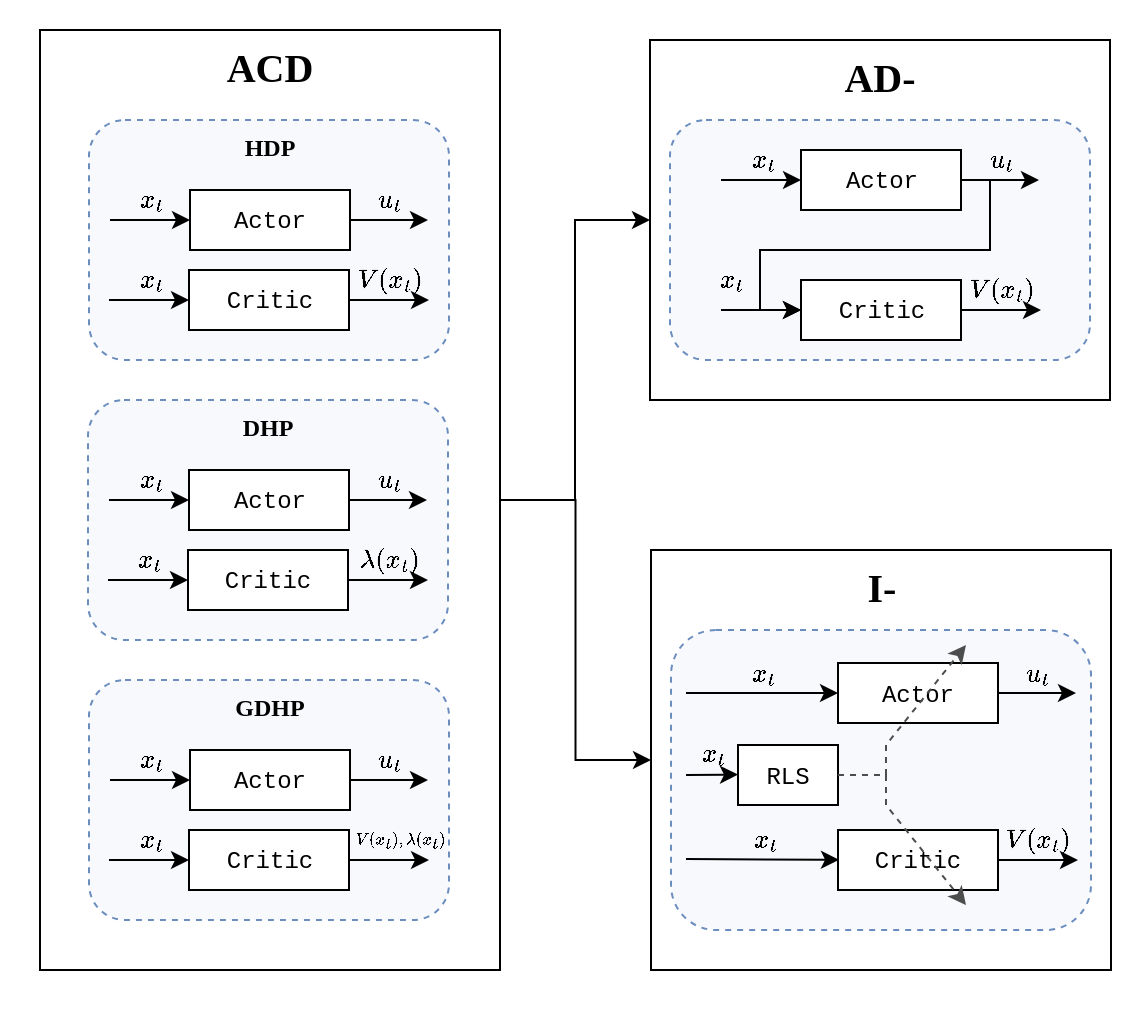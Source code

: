 <mxfile version="23.1.5" type="device">
  <diagram name="Page-1" id="u0XEVq04qdEN7g_LPaCo">
    <mxGraphModel dx="1195" dy="697" grid="1" gridSize="10" guides="1" tooltips="1" connect="1" arrows="1" fold="1" page="1" pageScale="1" pageWidth="850" pageHeight="1100" math="1" shadow="0">
      <root>
        <mxCell id="0" />
        <mxCell id="1" parent="0" />
        <mxCell id="7rltvQfId2yCLwZndJaO-114" value="" style="rounded=0;whiteSpace=wrap;html=1;strokeColor=none;" parent="1" vertex="1">
          <mxGeometry x="60" y="90" width="570" height="505" as="geometry" />
        </mxCell>
        <mxCell id="KcuDzsZJV5hjd9wzVcxd-1" style="edgeStyle=orthogonalEdgeStyle;rounded=0;orthogonalLoop=1;jettySize=auto;html=1;" edge="1" parent="1" source="7rltvQfId2yCLwZndJaO-55" target="7rltvQfId2yCLwZndJaO-85">
          <mxGeometry relative="1" as="geometry" />
        </mxCell>
        <mxCell id="KcuDzsZJV5hjd9wzVcxd-2" style="edgeStyle=orthogonalEdgeStyle;rounded=0;orthogonalLoop=1;jettySize=auto;html=1;" edge="1" parent="1" source="7rltvQfId2yCLwZndJaO-55" target="7rltvQfId2yCLwZndJaO-57">
          <mxGeometry relative="1" as="geometry" />
        </mxCell>
        <mxCell id="7rltvQfId2yCLwZndJaO-55" value="&lt;b&gt;&lt;font style=&quot;font-size: 20px;&quot; face=&quot;Times New Roman&quot;&gt;ACD&lt;/font&gt;&lt;/b&gt;" style="rounded=0;whiteSpace=wrap;html=1;verticalAlign=top;" parent="1" vertex="1">
          <mxGeometry x="80" y="105" width="230" height="470" as="geometry" />
        </mxCell>
        <mxCell id="7rltvQfId2yCLwZndJaO-32" value="&lt;b&gt;&lt;font face=&quot;Times New Roman&quot;&gt;HDP&lt;/font&gt;&lt;/b&gt;" style="rounded=1;whiteSpace=wrap;html=1;fillColor=#F7F9FC;strokeColor=#6c8ebf;horizontal=1;verticalAlign=top;dashed=1;" parent="1" vertex="1">
          <mxGeometry x="104.5" y="150" width="180" height="120" as="geometry" />
        </mxCell>
        <mxCell id="7rltvQfId2yCLwZndJaO-4" style="edgeStyle=orthogonalEdgeStyle;rounded=0;orthogonalLoop=1;jettySize=auto;html=1;labelBackgroundColor=none;" parent="1" edge="1">
          <mxGeometry relative="1" as="geometry">
            <mxPoint x="274" y="200" as="targetPoint" />
            <mxPoint x="234" y="200" as="sourcePoint" />
            <Array as="points">
              <mxPoint x="254.5" y="200" />
              <mxPoint x="254.5" y="200" />
            </Array>
          </mxGeometry>
        </mxCell>
        <mxCell id="7rltvQfId2yCLwZndJaO-12" value="$$u_t$$" style="edgeLabel;html=1;align=center;verticalAlign=middle;resizable=0;points=[];labelBackgroundColor=none;" parent="7rltvQfId2yCLwZndJaO-4" vertex="1" connectable="0">
          <mxGeometry x="-0.309" relative="1" as="geometry">
            <mxPoint x="6" y="-10" as="offset" />
          </mxGeometry>
        </mxCell>
        <mxCell id="7rltvQfId2yCLwZndJaO-1" value="&lt;font face=&quot;Courier New&quot;&gt;Actor&lt;/font&gt;" style="rounded=0;whiteSpace=wrap;html=1;" parent="1" vertex="1">
          <mxGeometry x="155" y="185" width="80" height="30" as="geometry" />
        </mxCell>
        <mxCell id="7rltvQfId2yCLwZndJaO-3" value="$$x_t$$" style="endArrow=classic;html=1;rounded=0;labelBackgroundColor=none;" parent="1" target="7rltvQfId2yCLwZndJaO-1" edge="1">
          <mxGeometry y="10" width="50" height="50" relative="1" as="geometry">
            <mxPoint x="115" y="200" as="sourcePoint" />
            <mxPoint x="165" y="209.8" as="targetPoint" />
            <mxPoint as="offset" />
          </mxGeometry>
        </mxCell>
        <mxCell id="7rltvQfId2yCLwZndJaO-5" value="&lt;div&gt;&lt;br/&gt;&lt;/div&gt;" style="edgeLabel;html=1;align=center;verticalAlign=middle;resizable=0;points=[];" parent="7rltvQfId2yCLwZndJaO-3" vertex="1" connectable="0">
          <mxGeometry x="-0.4" y="1" relative="1" as="geometry">
            <mxPoint as="offset" />
          </mxGeometry>
        </mxCell>
        <mxCell id="7rltvQfId2yCLwZndJaO-13" style="edgeStyle=orthogonalEdgeStyle;rounded=0;orthogonalLoop=1;jettySize=auto;html=1;" parent="1" source="7rltvQfId2yCLwZndJaO-15" edge="1">
          <mxGeometry relative="1" as="geometry">
            <mxPoint x="274.5" y="240" as="targetPoint" />
          </mxGeometry>
        </mxCell>
        <mxCell id="7rltvQfId2yCLwZndJaO-14" value="$$V(x_t)$$" style="edgeLabel;html=1;align=center;verticalAlign=middle;resizable=0;points=[];labelBackgroundColor=none;" parent="7rltvQfId2yCLwZndJaO-13" vertex="1" connectable="0">
          <mxGeometry x="-0.309" relative="1" as="geometry">
            <mxPoint x="6" y="-10" as="offset" />
          </mxGeometry>
        </mxCell>
        <mxCell id="7rltvQfId2yCLwZndJaO-15" value="&lt;font face=&quot;Courier New&quot;&gt;Critic&lt;/font&gt;" style="rounded=0;whiteSpace=wrap;html=1;" parent="1" vertex="1">
          <mxGeometry x="154.5" y="225" width="80" height="30" as="geometry" />
        </mxCell>
        <mxCell id="7rltvQfId2yCLwZndJaO-16" value="$$x_t$$" style="endArrow=classic;html=1;rounded=0;labelBackgroundColor=none;" parent="1" edge="1">
          <mxGeometry y="10" width="50" height="50" relative="1" as="geometry">
            <mxPoint x="114.5" y="240" as="sourcePoint" />
            <mxPoint x="154.5" y="240" as="targetPoint" />
            <mxPoint as="offset" />
          </mxGeometry>
        </mxCell>
        <mxCell id="7rltvQfId2yCLwZndJaO-17" value="&lt;div&gt;&lt;br/&gt;&lt;/div&gt;" style="edgeLabel;html=1;align=center;verticalAlign=middle;resizable=0;points=[];" parent="7rltvQfId2yCLwZndJaO-16" vertex="1" connectable="0">
          <mxGeometry x="-0.4" y="1" relative="1" as="geometry">
            <mxPoint as="offset" />
          </mxGeometry>
        </mxCell>
        <mxCell id="7rltvQfId2yCLwZndJaO-33" value="&lt;b&gt;&lt;font face=&quot;Times New Roman&quot;&gt;DHP&lt;/font&gt;&lt;/b&gt;" style="rounded=1;whiteSpace=wrap;html=1;fillColor=#F7F9FC;strokeColor=#6c8ebf;horizontal=1;verticalAlign=top;dashed=1;" parent="1" vertex="1">
          <mxGeometry x="104" y="290" width="180" height="120" as="geometry" />
        </mxCell>
        <mxCell id="7rltvQfId2yCLwZndJaO-34" style="edgeStyle=orthogonalEdgeStyle;rounded=0;orthogonalLoop=1;jettySize=auto;html=1;labelBackgroundColor=none;" parent="1" edge="1">
          <mxGeometry relative="1" as="geometry">
            <mxPoint x="273.5" y="340" as="targetPoint" />
            <mxPoint x="233.5" y="340" as="sourcePoint" />
            <Array as="points">
              <mxPoint x="254" y="340" />
              <mxPoint x="254" y="340" />
            </Array>
          </mxGeometry>
        </mxCell>
        <mxCell id="7rltvQfId2yCLwZndJaO-35" value="$$u_t$$" style="edgeLabel;html=1;align=center;verticalAlign=middle;resizable=0;points=[];labelBackgroundColor=none;" parent="7rltvQfId2yCLwZndJaO-34" vertex="1" connectable="0">
          <mxGeometry x="-0.309" relative="1" as="geometry">
            <mxPoint x="6" y="-10" as="offset" />
          </mxGeometry>
        </mxCell>
        <mxCell id="7rltvQfId2yCLwZndJaO-36" value="&lt;font face=&quot;Courier New&quot;&gt;Actor&lt;/font&gt;" style="rounded=0;whiteSpace=wrap;html=1;" parent="1" vertex="1">
          <mxGeometry x="154.5" y="325" width="80" height="30" as="geometry" />
        </mxCell>
        <mxCell id="7rltvQfId2yCLwZndJaO-37" value="$$x_t$$" style="endArrow=classic;html=1;rounded=0;labelBackgroundColor=none;" parent="1" target="7rltvQfId2yCLwZndJaO-36" edge="1">
          <mxGeometry y="10" width="50" height="50" relative="1" as="geometry">
            <mxPoint x="114.5" y="340" as="sourcePoint" />
            <mxPoint x="164.5" y="349.8" as="targetPoint" />
            <mxPoint as="offset" />
          </mxGeometry>
        </mxCell>
        <mxCell id="7rltvQfId2yCLwZndJaO-38" value="&lt;div&gt;&lt;br/&gt;&lt;/div&gt;" style="edgeLabel;html=1;align=center;verticalAlign=middle;resizable=0;points=[];" parent="7rltvQfId2yCLwZndJaO-37" vertex="1" connectable="0">
          <mxGeometry x="-0.4" y="1" relative="1" as="geometry">
            <mxPoint as="offset" />
          </mxGeometry>
        </mxCell>
        <mxCell id="7rltvQfId2yCLwZndJaO-39" style="edgeStyle=orthogonalEdgeStyle;rounded=0;orthogonalLoop=1;jettySize=auto;html=1;" parent="1" source="7rltvQfId2yCLwZndJaO-41" edge="1">
          <mxGeometry relative="1" as="geometry">
            <mxPoint x="274" y="380" as="targetPoint" />
          </mxGeometry>
        </mxCell>
        <mxCell id="7rltvQfId2yCLwZndJaO-40" value="$$\lambda(x_t)$$" style="edgeLabel;html=1;align=center;verticalAlign=middle;resizable=0;points=[];labelBackgroundColor=none;" parent="7rltvQfId2yCLwZndJaO-39" vertex="1" connectable="0">
          <mxGeometry x="-0.309" relative="1" as="geometry">
            <mxPoint x="6" y="-10" as="offset" />
          </mxGeometry>
        </mxCell>
        <mxCell id="7rltvQfId2yCLwZndJaO-41" value="&lt;font face=&quot;Courier New&quot;&gt;Critic&lt;/font&gt;" style="rounded=0;whiteSpace=wrap;html=1;" parent="1" vertex="1">
          <mxGeometry x="154" y="365" width="80" height="30" as="geometry" />
        </mxCell>
        <mxCell id="7rltvQfId2yCLwZndJaO-42" value="$$x_t$$" style="endArrow=classic;html=1;rounded=0;labelBackgroundColor=none;" parent="1" edge="1">
          <mxGeometry y="10" width="50" height="50" relative="1" as="geometry">
            <mxPoint x="114" y="380" as="sourcePoint" />
            <mxPoint x="154" y="380" as="targetPoint" />
            <mxPoint as="offset" />
          </mxGeometry>
        </mxCell>
        <mxCell id="7rltvQfId2yCLwZndJaO-43" value="&lt;div&gt;&lt;br/&gt;&lt;/div&gt;" style="edgeLabel;html=1;align=center;verticalAlign=middle;resizable=0;points=[];" parent="7rltvQfId2yCLwZndJaO-42" vertex="1" connectable="0">
          <mxGeometry x="-0.4" y="1" relative="1" as="geometry">
            <mxPoint as="offset" />
          </mxGeometry>
        </mxCell>
        <mxCell id="7rltvQfId2yCLwZndJaO-44" value="&lt;b&gt;&lt;font face=&quot;Times New Roman&quot;&gt;GDHP&lt;/font&gt;&lt;/b&gt;" style="rounded=1;whiteSpace=wrap;html=1;fillColor=#F7F9FC;strokeColor=#6c8ebf;horizontal=1;verticalAlign=top;dashed=1;" parent="1" vertex="1">
          <mxGeometry x="104.5" y="430" width="180" height="120" as="geometry" />
        </mxCell>
        <mxCell id="7rltvQfId2yCLwZndJaO-45" style="edgeStyle=orthogonalEdgeStyle;rounded=0;orthogonalLoop=1;jettySize=auto;html=1;labelBackgroundColor=none;" parent="1" edge="1">
          <mxGeometry relative="1" as="geometry">
            <mxPoint x="274" y="480" as="targetPoint" />
            <mxPoint x="234" y="480" as="sourcePoint" />
            <Array as="points">
              <mxPoint x="254.5" y="480" />
              <mxPoint x="254.5" y="480" />
            </Array>
          </mxGeometry>
        </mxCell>
        <mxCell id="7rltvQfId2yCLwZndJaO-46" value="$$u_t$$" style="edgeLabel;html=1;align=center;verticalAlign=middle;resizable=0;points=[];labelBackgroundColor=none;" parent="7rltvQfId2yCLwZndJaO-45" vertex="1" connectable="0">
          <mxGeometry x="-0.309" relative="1" as="geometry">
            <mxPoint x="6" y="-10" as="offset" />
          </mxGeometry>
        </mxCell>
        <mxCell id="7rltvQfId2yCLwZndJaO-47" value="&lt;font face=&quot;Courier New&quot;&gt;Actor&lt;/font&gt;" style="rounded=0;whiteSpace=wrap;html=1;" parent="1" vertex="1">
          <mxGeometry x="155" y="465" width="80" height="30" as="geometry" />
        </mxCell>
        <mxCell id="7rltvQfId2yCLwZndJaO-48" value="$$x_t$$" style="endArrow=classic;html=1;rounded=0;labelBackgroundColor=none;" parent="1" target="7rltvQfId2yCLwZndJaO-47" edge="1">
          <mxGeometry y="10" width="50" height="50" relative="1" as="geometry">
            <mxPoint x="115" y="480" as="sourcePoint" />
            <mxPoint x="165" y="489.8" as="targetPoint" />
            <mxPoint as="offset" />
          </mxGeometry>
        </mxCell>
        <mxCell id="7rltvQfId2yCLwZndJaO-49" value="&lt;div&gt;&lt;br/&gt;&lt;/div&gt;" style="edgeLabel;html=1;align=center;verticalAlign=middle;resizable=0;points=[];" parent="7rltvQfId2yCLwZndJaO-48" vertex="1" connectable="0">
          <mxGeometry x="-0.4" y="1" relative="1" as="geometry">
            <mxPoint as="offset" />
          </mxGeometry>
        </mxCell>
        <mxCell id="7rltvQfId2yCLwZndJaO-50" style="edgeStyle=orthogonalEdgeStyle;rounded=0;orthogonalLoop=1;jettySize=auto;html=1;" parent="1" source="7rltvQfId2yCLwZndJaO-52" edge="1">
          <mxGeometry relative="1" as="geometry">
            <mxPoint x="274.5" y="520" as="targetPoint" />
          </mxGeometry>
        </mxCell>
        <mxCell id="7rltvQfId2yCLwZndJaO-51" value="&lt;font style=&quot;font-size: 7px;&quot;&gt;$$V(x_t), \lambda(x_t)$$&lt;/font&gt;" style="edgeLabel;html=1;align=center;verticalAlign=middle;resizable=0;points=[];labelBackgroundColor=none;fontSize=7;" parent="7rltvQfId2yCLwZndJaO-50" vertex="1" connectable="0">
          <mxGeometry x="-0.309" relative="1" as="geometry">
            <mxPoint x="11" y="-10" as="offset" />
          </mxGeometry>
        </mxCell>
        <mxCell id="7rltvQfId2yCLwZndJaO-52" value="&lt;font face=&quot;Courier New&quot;&gt;Critic&lt;/font&gt;" style="rounded=0;whiteSpace=wrap;html=1;" parent="1" vertex="1">
          <mxGeometry x="154.5" y="505" width="80" height="30" as="geometry" />
        </mxCell>
        <mxCell id="7rltvQfId2yCLwZndJaO-53" value="$$x_t$$" style="endArrow=classic;html=1;rounded=0;labelBackgroundColor=none;" parent="1" edge="1">
          <mxGeometry y="10" width="50" height="50" relative="1" as="geometry">
            <mxPoint x="114.5" y="520" as="sourcePoint" />
            <mxPoint x="154.5" y="520" as="targetPoint" />
            <mxPoint as="offset" />
          </mxGeometry>
        </mxCell>
        <mxCell id="7rltvQfId2yCLwZndJaO-54" value="&lt;div&gt;&lt;br/&gt;&lt;/div&gt;" style="edgeLabel;html=1;align=center;verticalAlign=middle;resizable=0;points=[];" parent="7rltvQfId2yCLwZndJaO-53" vertex="1" connectable="0">
          <mxGeometry x="-0.4" y="1" relative="1" as="geometry">
            <mxPoint as="offset" />
          </mxGeometry>
        </mxCell>
        <mxCell id="7rltvQfId2yCLwZndJaO-57" value="&lt;b&gt;&lt;font style=&quot;font-size: 20px;&quot; face=&quot;Times New Roman&quot;&gt;AD-&lt;/font&gt;&lt;/b&gt;" style="rounded=0;whiteSpace=wrap;html=1;verticalAlign=top;" parent="1" vertex="1">
          <mxGeometry x="385" y="110" width="230" height="180" as="geometry" />
        </mxCell>
        <mxCell id="7rltvQfId2yCLwZndJaO-58" value="" style="rounded=1;whiteSpace=wrap;html=1;fillColor=#F7F9FC;strokeColor=#6c8ebf;horizontal=1;verticalAlign=top;dashed=1;" parent="1" vertex="1">
          <mxGeometry x="395" y="150" width="210" height="120" as="geometry" />
        </mxCell>
        <mxCell id="7rltvQfId2yCLwZndJaO-59" style="edgeStyle=orthogonalEdgeStyle;rounded=0;orthogonalLoop=1;jettySize=auto;html=1;labelBackgroundColor=none;" parent="1" edge="1">
          <mxGeometry relative="1" as="geometry">
            <mxPoint x="579.5" y="180" as="targetPoint" />
            <mxPoint x="539.5" y="180" as="sourcePoint" />
            <Array as="points">
              <mxPoint x="560" y="180" />
              <mxPoint x="560" y="180" />
            </Array>
          </mxGeometry>
        </mxCell>
        <mxCell id="7rltvQfId2yCLwZndJaO-60" value="$$u_t$$" style="edgeLabel;html=1;align=center;verticalAlign=middle;resizable=0;points=[];labelBackgroundColor=none;" parent="7rltvQfId2yCLwZndJaO-59" vertex="1" connectable="0">
          <mxGeometry x="-0.309" relative="1" as="geometry">
            <mxPoint x="6" y="-10" as="offset" />
          </mxGeometry>
        </mxCell>
        <mxCell id="7rltvQfId2yCLwZndJaO-61" value="&lt;font face=&quot;Courier New&quot;&gt;Actor&lt;/font&gt;" style="rounded=0;whiteSpace=wrap;html=1;" parent="1" vertex="1">
          <mxGeometry x="460.5" y="165" width="80" height="30" as="geometry" />
        </mxCell>
        <mxCell id="7rltvQfId2yCLwZndJaO-62" value="$$x_t$$" style="endArrow=classic;html=1;rounded=0;labelBackgroundColor=none;" parent="1" target="7rltvQfId2yCLwZndJaO-61" edge="1">
          <mxGeometry y="10" width="50" height="50" relative="1" as="geometry">
            <mxPoint x="420.5" y="180" as="sourcePoint" />
            <mxPoint x="470.5" y="189.8" as="targetPoint" />
            <mxPoint as="offset" />
          </mxGeometry>
        </mxCell>
        <mxCell id="7rltvQfId2yCLwZndJaO-63" value="&lt;div&gt;&lt;br/&gt;&lt;/div&gt;" style="edgeLabel;html=1;align=center;verticalAlign=middle;resizable=0;points=[];" parent="7rltvQfId2yCLwZndJaO-62" vertex="1" connectable="0">
          <mxGeometry x="-0.4" y="1" relative="1" as="geometry">
            <mxPoint as="offset" />
          </mxGeometry>
        </mxCell>
        <mxCell id="7rltvQfId2yCLwZndJaO-64" style="edgeStyle=orthogonalEdgeStyle;rounded=0;orthogonalLoop=1;jettySize=auto;html=1;" parent="1" source="7rltvQfId2yCLwZndJaO-66" edge="1">
          <mxGeometry relative="1" as="geometry">
            <mxPoint x="580.5" y="245" as="targetPoint" />
          </mxGeometry>
        </mxCell>
        <mxCell id="7rltvQfId2yCLwZndJaO-65" value="$$V(x_t)$$" style="edgeLabel;html=1;align=center;verticalAlign=middle;resizable=0;points=[];labelBackgroundColor=none;" parent="7rltvQfId2yCLwZndJaO-64" vertex="1" connectable="0">
          <mxGeometry x="-0.309" relative="1" as="geometry">
            <mxPoint x="6" y="-10" as="offset" />
          </mxGeometry>
        </mxCell>
        <mxCell id="7rltvQfId2yCLwZndJaO-66" value="&lt;font face=&quot;Courier New&quot;&gt;Critic&lt;/font&gt;" style="rounded=0;whiteSpace=wrap;html=1;" parent="1" vertex="1">
          <mxGeometry x="460.5" y="230" width="80" height="30" as="geometry" />
        </mxCell>
        <mxCell id="7rltvQfId2yCLwZndJaO-70" style="edgeStyle=orthogonalEdgeStyle;rounded=0;orthogonalLoop=1;jettySize=auto;html=1;entryX=0;entryY=0.5;entryDx=0;entryDy=0;" parent="1" source="7rltvQfId2yCLwZndJaO-61" target="7rltvQfId2yCLwZndJaO-66" edge="1">
          <mxGeometry relative="1" as="geometry">
            <Array as="points">
              <mxPoint x="555" y="180" />
              <mxPoint x="555" y="215" />
              <mxPoint x="440" y="215" />
              <mxPoint x="440" y="245" />
            </Array>
          </mxGeometry>
        </mxCell>
        <mxCell id="7rltvQfId2yCLwZndJaO-67" value="$$x_t$$" style="endArrow=classic;html=1;rounded=0;labelBackgroundColor=none;" parent="1" edge="1">
          <mxGeometry x="-0.775" y="15" width="50" height="50" relative="1" as="geometry">
            <mxPoint x="420.5" y="245" as="sourcePoint" />
            <mxPoint x="460.5" y="245" as="targetPoint" />
            <mxPoint as="offset" />
          </mxGeometry>
        </mxCell>
        <mxCell id="7rltvQfId2yCLwZndJaO-68" value="&lt;div&gt;&lt;br/&gt;&lt;/div&gt;" style="edgeLabel;html=1;align=center;verticalAlign=middle;resizable=0;points=[];" parent="7rltvQfId2yCLwZndJaO-67" vertex="1" connectable="0">
          <mxGeometry x="-0.4" y="1" relative="1" as="geometry">
            <mxPoint as="offset" />
          </mxGeometry>
        </mxCell>
        <mxCell id="7rltvQfId2yCLwZndJaO-85" value="&lt;b&gt;&lt;font style=&quot;font-size: 20px;&quot; face=&quot;Times New Roman&quot;&gt;I-&lt;/font&gt;&lt;/b&gt;" style="rounded=0;whiteSpace=wrap;html=1;verticalAlign=top;" parent="1" vertex="1">
          <mxGeometry x="385.5" y="365" width="230" height="210" as="geometry" />
        </mxCell>
        <mxCell id="7rltvQfId2yCLwZndJaO-86" value="" style="rounded=1;whiteSpace=wrap;html=1;fillColor=#F7F9FC;strokeColor=#6c8ebf;horizontal=1;verticalAlign=top;dashed=1;" parent="1" vertex="1">
          <mxGeometry x="395.5" y="405" width="210" height="150" as="geometry" />
        </mxCell>
        <mxCell id="7rltvQfId2yCLwZndJaO-87" style="edgeStyle=orthogonalEdgeStyle;rounded=0;orthogonalLoop=1;jettySize=auto;html=1;labelBackgroundColor=none;" parent="1" edge="1">
          <mxGeometry relative="1" as="geometry">
            <mxPoint x="598" y="436.5" as="targetPoint" />
            <mxPoint x="558" y="436.5" as="sourcePoint" />
            <Array as="points">
              <mxPoint x="578.5" y="436.5" />
              <mxPoint x="578.5" y="436.5" />
            </Array>
          </mxGeometry>
        </mxCell>
        <mxCell id="7rltvQfId2yCLwZndJaO-88" value="$$u_t$$" style="edgeLabel;html=1;align=center;verticalAlign=middle;resizable=0;points=[];labelBackgroundColor=none;" parent="7rltvQfId2yCLwZndJaO-87" vertex="1" connectable="0">
          <mxGeometry x="-0.309" relative="1" as="geometry">
            <mxPoint x="6" y="-10" as="offset" />
          </mxGeometry>
        </mxCell>
        <mxCell id="7rltvQfId2yCLwZndJaO-90" value="&lt;font face=&quot;Courier New&quot;&gt;Actor&lt;/font&gt;" style="rounded=0;whiteSpace=wrap;html=1;" parent="1" vertex="1">
          <mxGeometry x="479" y="421.5" width="80" height="30" as="geometry" />
        </mxCell>
        <mxCell id="7rltvQfId2yCLwZndJaO-91" value="$$x_t$$" style="endArrow=classic;html=1;rounded=0;labelBackgroundColor=none;" parent="1" target="7rltvQfId2yCLwZndJaO-90" edge="1">
          <mxGeometry y="10" width="50" height="50" relative="1" as="geometry">
            <mxPoint x="403" y="436.5" as="sourcePoint" />
            <mxPoint x="489" y="446.3" as="targetPoint" />
            <mxPoint as="offset" />
          </mxGeometry>
        </mxCell>
        <mxCell id="7rltvQfId2yCLwZndJaO-92" value="&lt;div&gt;&lt;br/&gt;&lt;/div&gt;" style="edgeLabel;html=1;align=center;verticalAlign=middle;resizable=0;points=[];" parent="7rltvQfId2yCLwZndJaO-91" vertex="1" connectable="0">
          <mxGeometry x="-0.4" y="1" relative="1" as="geometry">
            <mxPoint as="offset" />
          </mxGeometry>
        </mxCell>
        <mxCell id="7rltvQfId2yCLwZndJaO-93" style="edgeStyle=orthogonalEdgeStyle;rounded=0;orthogonalLoop=1;jettySize=auto;html=1;" parent="1" source="7rltvQfId2yCLwZndJaO-95" edge="1">
          <mxGeometry relative="1" as="geometry">
            <mxPoint x="599" y="520" as="targetPoint" />
          </mxGeometry>
        </mxCell>
        <mxCell id="7rltvQfId2yCLwZndJaO-94" value="$$V(x_t)$$" style="edgeLabel;html=1;align=center;verticalAlign=middle;resizable=0;points=[];labelBackgroundColor=none;" parent="7rltvQfId2yCLwZndJaO-93" vertex="1" connectable="0">
          <mxGeometry x="-0.309" relative="1" as="geometry">
            <mxPoint x="6" y="-10" as="offset" />
          </mxGeometry>
        </mxCell>
        <mxCell id="7rltvQfId2yCLwZndJaO-95" value="&lt;font face=&quot;Courier New&quot;&gt;Critic&lt;/font&gt;" style="rounded=0;whiteSpace=wrap;html=1;" parent="1" vertex="1">
          <mxGeometry x="479" y="505" width="80" height="30" as="geometry" />
        </mxCell>
        <mxCell id="7rltvQfId2yCLwZndJaO-98" value="$$x_t$$" style="endArrow=classic;html=1;rounded=0;labelBackgroundColor=none;" parent="1" edge="1">
          <mxGeometry y="10" width="50" height="50" relative="1" as="geometry">
            <mxPoint x="403" y="519.5" as="sourcePoint" />
            <mxPoint x="479.5" y="519.89" as="targetPoint" />
            <mxPoint as="offset" />
          </mxGeometry>
        </mxCell>
        <mxCell id="7rltvQfId2yCLwZndJaO-99" value="&lt;div&gt;&lt;br/&gt;&lt;/div&gt;" style="edgeLabel;html=1;align=center;verticalAlign=middle;resizable=0;points=[];" parent="7rltvQfId2yCLwZndJaO-98" vertex="1" connectable="0">
          <mxGeometry x="-0.4" y="1" relative="1" as="geometry">
            <mxPoint as="offset" />
          </mxGeometry>
        </mxCell>
        <mxCell id="7rltvQfId2yCLwZndJaO-102" value="&lt;font face=&quot;Courier New&quot;&gt;RLS&lt;/font&gt;" style="rounded=0;whiteSpace=wrap;html=1;" parent="1" vertex="1">
          <mxGeometry x="429" y="462.5" width="50" height="30" as="geometry" />
        </mxCell>
        <mxCell id="7rltvQfId2yCLwZndJaO-103" value="$$x_t$$" style="endArrow=classic;html=1;rounded=0;labelBackgroundColor=none;" parent="1" edge="1">
          <mxGeometry y="10" width="50" height="50" relative="1" as="geometry">
            <mxPoint x="403" y="477.5" as="sourcePoint" />
            <mxPoint x="429" y="477.3" as="targetPoint" />
            <mxPoint as="offset" />
          </mxGeometry>
        </mxCell>
        <mxCell id="7rltvQfId2yCLwZndJaO-104" value="&lt;div&gt;&lt;br/&gt;&lt;/div&gt;" style="edgeLabel;html=1;align=center;verticalAlign=middle;resizable=0;points=[];" parent="7rltvQfId2yCLwZndJaO-103" vertex="1" connectable="0">
          <mxGeometry x="-0.4" y="1" relative="1" as="geometry">
            <mxPoint as="offset" />
          </mxGeometry>
        </mxCell>
        <mxCell id="7rltvQfId2yCLwZndJaO-109" value="" style="endArrow=classic;html=1;rounded=0;dashed=1;exitX=1;exitY=0.5;exitDx=0;exitDy=0;strokeColor=#4D4D4D;" parent="1" source="7rltvQfId2yCLwZndJaO-102" edge="1">
          <mxGeometry width="50" height="50" relative="1" as="geometry">
            <mxPoint x="543" y="482.5" as="sourcePoint" />
            <mxPoint x="543" y="412.5" as="targetPoint" />
            <Array as="points">
              <mxPoint x="503" y="477.5" />
              <mxPoint x="503" y="462.5" />
            </Array>
          </mxGeometry>
        </mxCell>
        <mxCell id="7rltvQfId2yCLwZndJaO-110" value="" style="endArrow=classic;html=1;rounded=0;exitX=1;exitY=0.5;exitDx=0;exitDy=0;dashed=1;strokeColor=#4D4D4D;" parent="1" source="7rltvQfId2yCLwZndJaO-102" edge="1">
          <mxGeometry width="50" height="50" relative="1" as="geometry">
            <mxPoint x="543" y="492.5" as="sourcePoint" />
            <mxPoint x="543" y="542.5" as="targetPoint" />
            <Array as="points">
              <mxPoint x="503" y="477.5" />
              <mxPoint x="503" y="492.5" />
            </Array>
          </mxGeometry>
        </mxCell>
      </root>
    </mxGraphModel>
  </diagram>
</mxfile>
